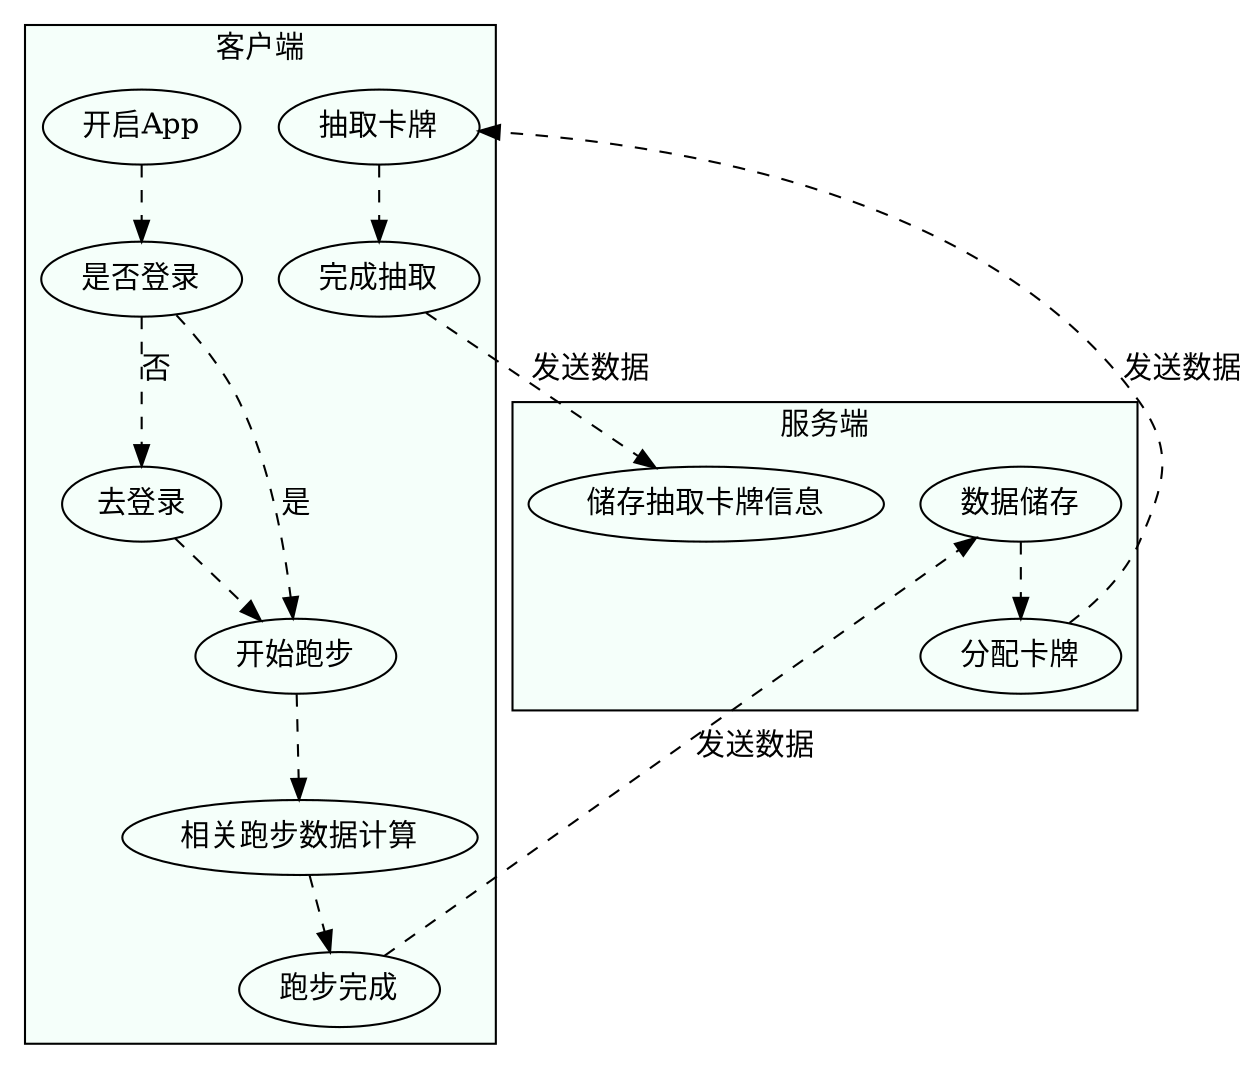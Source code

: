 digraph run{

  edge [style="dashed"];

  a [label="开启App"];
  b [label="是否登录"];
  c [label="去登录"];
  d [label="开始跑步"];
  e [label="相关跑步数据计算"];
  f [label="跑步完成"];
  g [label="数据储存"];
  h [label="分配卡牌"];
  i [label="抽取卡牌"];
  j [label="完成抽取"];
  k [label="储存抽取卡牌信息"];

  subgraph cluster_client{
      label="客户端";
      bgcolor="mintcream";
      a;
      b;
      c;
      d;
      e;
      f;
      i;
      j;
    }
    subgraph cluster_server{
      label="服务端";
      bgcolor="mintcream";
      g;
      h;
      k;
    }
    a -> b;
    b -> c [label="否"];
    b -> d [label="是"];
    c -> d;
    d -> e;
    e -> f;
    f -> g [label="发送数据"];
    g -> h;
    h -> i [label="发送数据"];
    i -> j;
    j -> k [label="发送数据"];
}